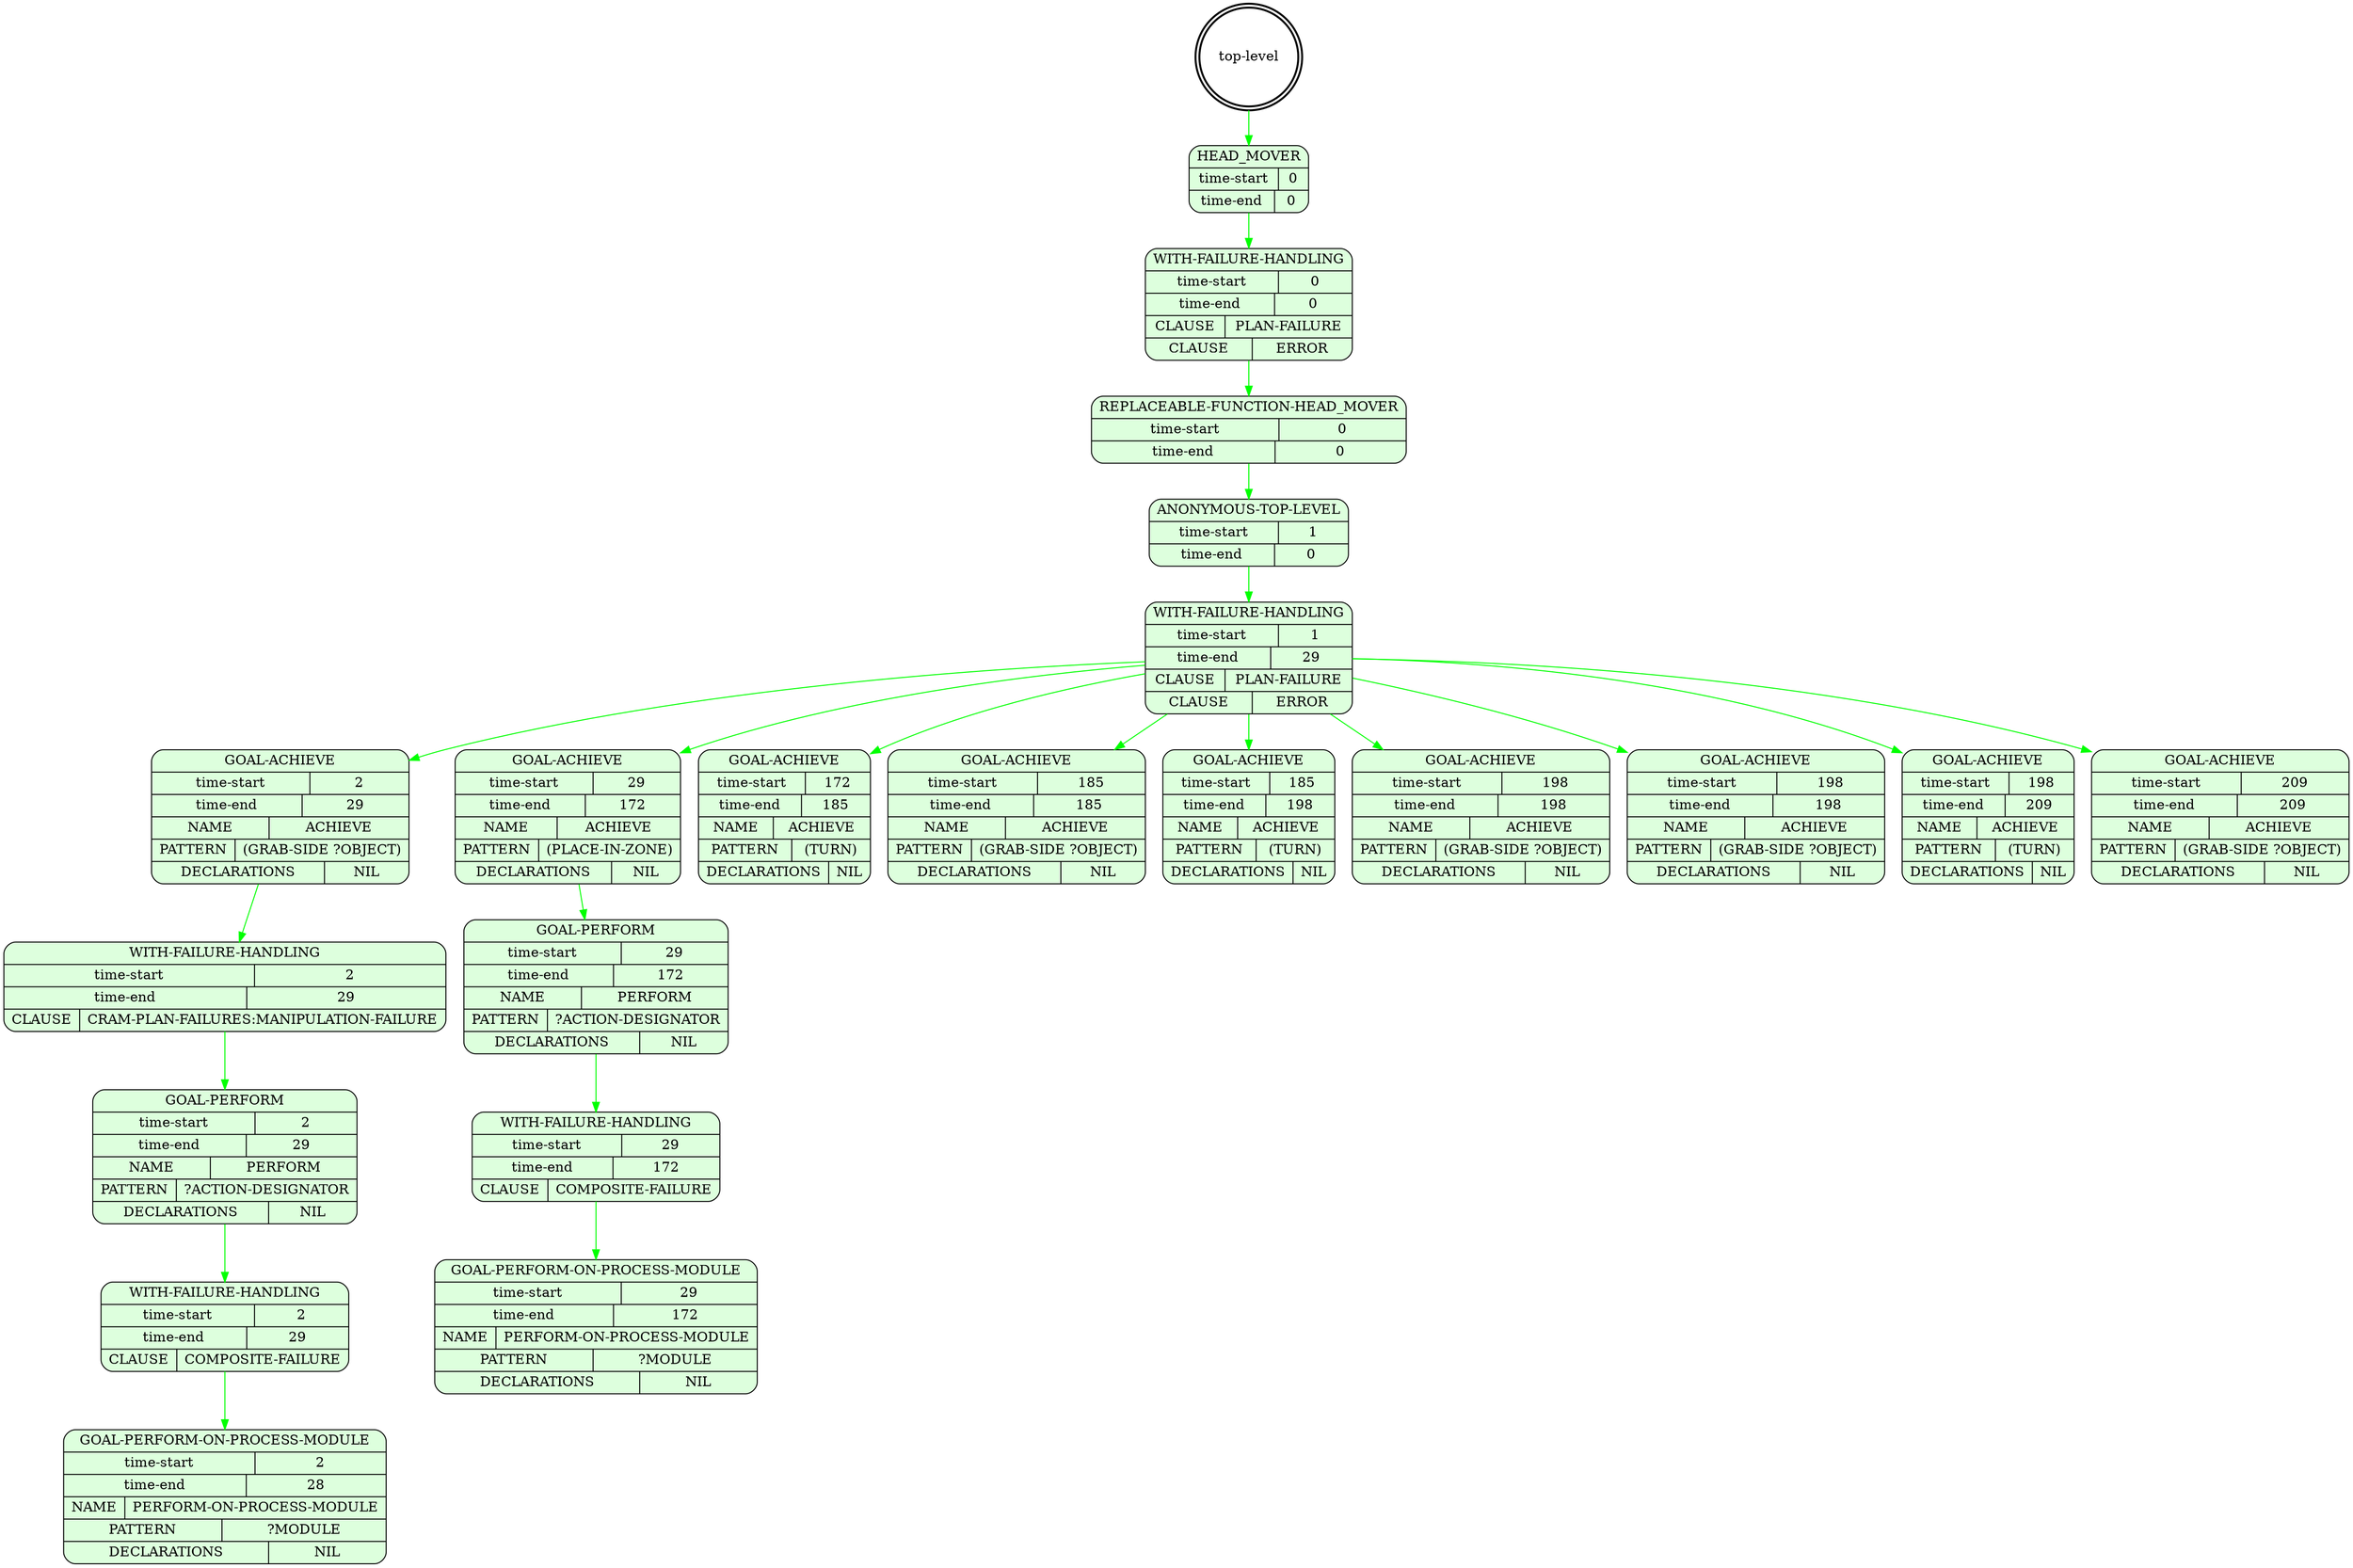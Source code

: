 digraph plangraph_hLzt8kbAAg6Uv26E {
  node_ubRTiZLICagGR6Xr [shape=doublecircle, style=bold, label="top-level"];

  node_3ok5OmH2BMlcmGay [shape=Mrecord, style=filled, fillcolor="#ddffdd", label="{HEAD_MOVER|{time-start | 0}|{time-end | 0}}"];
  edge [color="green", label=""];
  node_ubRTiZLICagGR6Xr -> node_3ok5OmH2BMlcmGay;

  node_mdKGwoYksBVORIWm [shape=Mrecord, style=filled, fillcolor="#ddffdd", label="{WITH-FAILURE-HANDLING|{time-start | 0}|{time-end | 0}|{CLAUSE | PLAN-FAILURE}|{CLAUSE | ERROR}}"];
  edge [color="green", label=""];
  node_3ok5OmH2BMlcmGay -> node_mdKGwoYksBVORIWm;

  node_JqJquKEc4TFCxtNW [shape=Mrecord, style=filled, fillcolor="#ddffdd", label="{REPLACEABLE-FUNCTION-HEAD_MOVER|{time-start | 0}|{time-end | 0}}"];
  edge [color="green", label=""];
  node_mdKGwoYksBVORIWm -> node_JqJquKEc4TFCxtNW;

  node_3CJUqx8ZT8UlNUYa [shape=Mrecord, style=filled, fillcolor="#ddffdd", label="{ANONYMOUS-TOP-LEVEL|{time-start | 1}|{time-end | 0}}"];
  edge [color="green", label=""];
  node_JqJquKEc4TFCxtNW -> node_3CJUqx8ZT8UlNUYa;

  node_ykvXRLDTcX3G5zXQ [shape=Mrecord, style=filled, fillcolor="#ddffdd", label="{WITH-FAILURE-HANDLING|{time-start | 1}|{time-end | 29}|{CLAUSE | PLAN-FAILURE}|{CLAUSE | ERROR}}"];
  edge [color="green", label=""];
  node_3CJUqx8ZT8UlNUYa -> node_ykvXRLDTcX3G5zXQ;

  node_RJAhR61CfBRGLpYt [shape=Mrecord, style=filled, fillcolor="#ddffdd", label="{GOAL-ACHIEVE|{time-start | 2}|{time-end | 29}|{NAME | ACHIEVE}|{PATTERN | (GRAB-SIDE ?OBJECT)}|{DECLARATIONS | NIL}}"];
  edge [color="green", label=""];
  node_ykvXRLDTcX3G5zXQ -> node_RJAhR61CfBRGLpYt;

  node_XXF7Jo1B6tmU5lEH [shape=Mrecord, style=filled, fillcolor="#ddffdd", label="{WITH-FAILURE-HANDLING|{time-start | 2}|{time-end | 29}|{CLAUSE | CRAM-PLAN-FAILURES:MANIPULATION-FAILURE}}"];
  edge [color="green", label=""];
  node_RJAhR61CfBRGLpYt -> node_XXF7Jo1B6tmU5lEH;

  node_YNQOGF3tRU4FbOgo [shape=Mrecord, style=filled, fillcolor="#ddffdd", label="{GOAL-PERFORM|{time-start | 2}|{time-end | 29}|{NAME | PERFORM}|{PATTERN | ?ACTION-DESIGNATOR}|{DECLARATIONS | NIL}}"];
  edge [color="green", label=""];
  node_XXF7Jo1B6tmU5lEH -> node_YNQOGF3tRU4FbOgo;

  node_UPLEecV5ZKi7ArCS [shape=Mrecord, style=filled, fillcolor="#ddffdd", label="{WITH-FAILURE-HANDLING|{time-start | 2}|{time-end | 29}|{CLAUSE | COMPOSITE-FAILURE}}"];
  edge [color="green", label=""];
  node_YNQOGF3tRU4FbOgo -> node_UPLEecV5ZKi7ArCS;

  node_PoOxfGYhohoF3hWR [shape=Mrecord, style=filled, fillcolor="#ddffdd", label="{GOAL-PERFORM-ON-PROCESS-MODULE|{time-start | 2}|{time-end | 28}|{NAME | PERFORM-ON-PROCESS-MODULE}|{PATTERN | ?MODULE}|{DECLARATIONS | NIL}}"];
  edge [color="green", label=""];
  node_UPLEecV5ZKi7ArCS -> node_PoOxfGYhohoF3hWR;

  node_USlI5LEXx5XVH91J [shape=Mrecord, style=filled, fillcolor="#ddffdd", label="{GOAL-ACHIEVE|{time-start | 29}|{time-end | 172}|{NAME | ACHIEVE}|{PATTERN | (PLACE-IN-ZONE)}|{DECLARATIONS | NIL}}"];
  edge [color="green", label=""];
  node_ykvXRLDTcX3G5zXQ -> node_USlI5LEXx5XVH91J;

  node_bhEiw2DcZAYS7dgs [shape=Mrecord, style=filled, fillcolor="#ddffdd", label="{GOAL-PERFORM|{time-start | 29}|{time-end | 172}|{NAME | PERFORM}|{PATTERN | ?ACTION-DESIGNATOR}|{DECLARATIONS | NIL}}"];
  edge [color="green", label=""];
  node_USlI5LEXx5XVH91J -> node_bhEiw2DcZAYS7dgs;

  node_qespWjv3TAoQGYD7 [shape=Mrecord, style=filled, fillcolor="#ddffdd", label="{WITH-FAILURE-HANDLING|{time-start | 29}|{time-end | 172}|{CLAUSE | COMPOSITE-FAILURE}}"];
  edge [color="green", label=""];
  node_bhEiw2DcZAYS7dgs -> node_qespWjv3TAoQGYD7;

  node_yU5UfCFDpU7F1Pyo [shape=Mrecord, style=filled, fillcolor="#ddffdd", label="{GOAL-PERFORM-ON-PROCESS-MODULE|{time-start | 29}|{time-end | 172}|{NAME | PERFORM-ON-PROCESS-MODULE}|{PATTERN | ?MODULE}|{DECLARATIONS | NIL}}"];
  edge [color="green", label=""];
  node_qespWjv3TAoQGYD7 -> node_yU5UfCFDpU7F1Pyo;

  node_TiKypypUEVJlcpNI [shape=Mrecord, style=filled, fillcolor="#ddffdd", label="{GOAL-ACHIEVE|{time-start | 172}|{time-end | 185}|{NAME | ACHIEVE}|{PATTERN | (TURN)}|{DECLARATIONS | NIL}}"];
  edge [color="green", label=""];
  node_ykvXRLDTcX3G5zXQ -> node_TiKypypUEVJlcpNI;

  node_NP1pMl43A6JcAZXG [shape=Mrecord, style=filled, fillcolor="#ddffdd", label="{GOAL-ACHIEVE|{time-start | 185}|{time-end | 185}|{NAME | ACHIEVE}|{PATTERN | (GRAB-SIDE ?OBJECT)}|{DECLARATIONS | NIL}}"];
  edge [color="green", label=""];
  node_ykvXRLDTcX3G5zXQ -> node_NP1pMl43A6JcAZXG;

  node_SJp0FB5nBt59zRc4 [shape=Mrecord, style=filled, fillcolor="#ddffdd", label="{GOAL-ACHIEVE|{time-start | 185}|{time-end | 198}|{NAME | ACHIEVE}|{PATTERN | (TURN)}|{DECLARATIONS | NIL}}"];
  edge [color="green", label=""];
  node_ykvXRLDTcX3G5zXQ -> node_SJp0FB5nBt59zRc4;

  node_pMDoDYXD1DE3FOAE [shape=Mrecord, style=filled, fillcolor="#ddffdd", label="{GOAL-ACHIEVE|{time-start | 198}|{time-end | 198}|{NAME | ACHIEVE}|{PATTERN | (GRAB-SIDE ?OBJECT)}|{DECLARATIONS | NIL}}"];
  edge [color="green", label=""];
  node_ykvXRLDTcX3G5zXQ -> node_pMDoDYXD1DE3FOAE;

  node_IVlVkBDBvDXIRAKW [shape=Mrecord, style=filled, fillcolor="#ddffdd", label="{GOAL-ACHIEVE|{time-start | 198}|{time-end | 198}|{NAME | ACHIEVE}|{PATTERN | (GRAB-SIDE ?OBJECT)}|{DECLARATIONS | NIL}}"];
  edge [color="green", label=""];
  node_ykvXRLDTcX3G5zXQ -> node_IVlVkBDBvDXIRAKW;

  node_UmVdRFyf3wu7FYWB [shape=Mrecord, style=filled, fillcolor="#ddffdd", label="{GOAL-ACHIEVE|{time-start | 198}|{time-end | 209}|{NAME | ACHIEVE}|{PATTERN | (TURN)}|{DECLARATIONS | NIL}}"];
  edge [color="green", label=""];
  node_ykvXRLDTcX3G5zXQ -> node_UmVdRFyf3wu7FYWB;

  node_lriiS3slvn9vUCRn [shape=Mrecord, style=filled, fillcolor="#ddffdd", label="{GOAL-ACHIEVE|{time-start | 209}|{time-end | 209}|{NAME | ACHIEVE}|{PATTERN | (GRAB-SIDE ?OBJECT)}|{DECLARATIONS | NIL}}"];
  edge [color="green", label=""];
  node_ykvXRLDTcX3G5zXQ -> node_lriiS3slvn9vUCRn;
}
